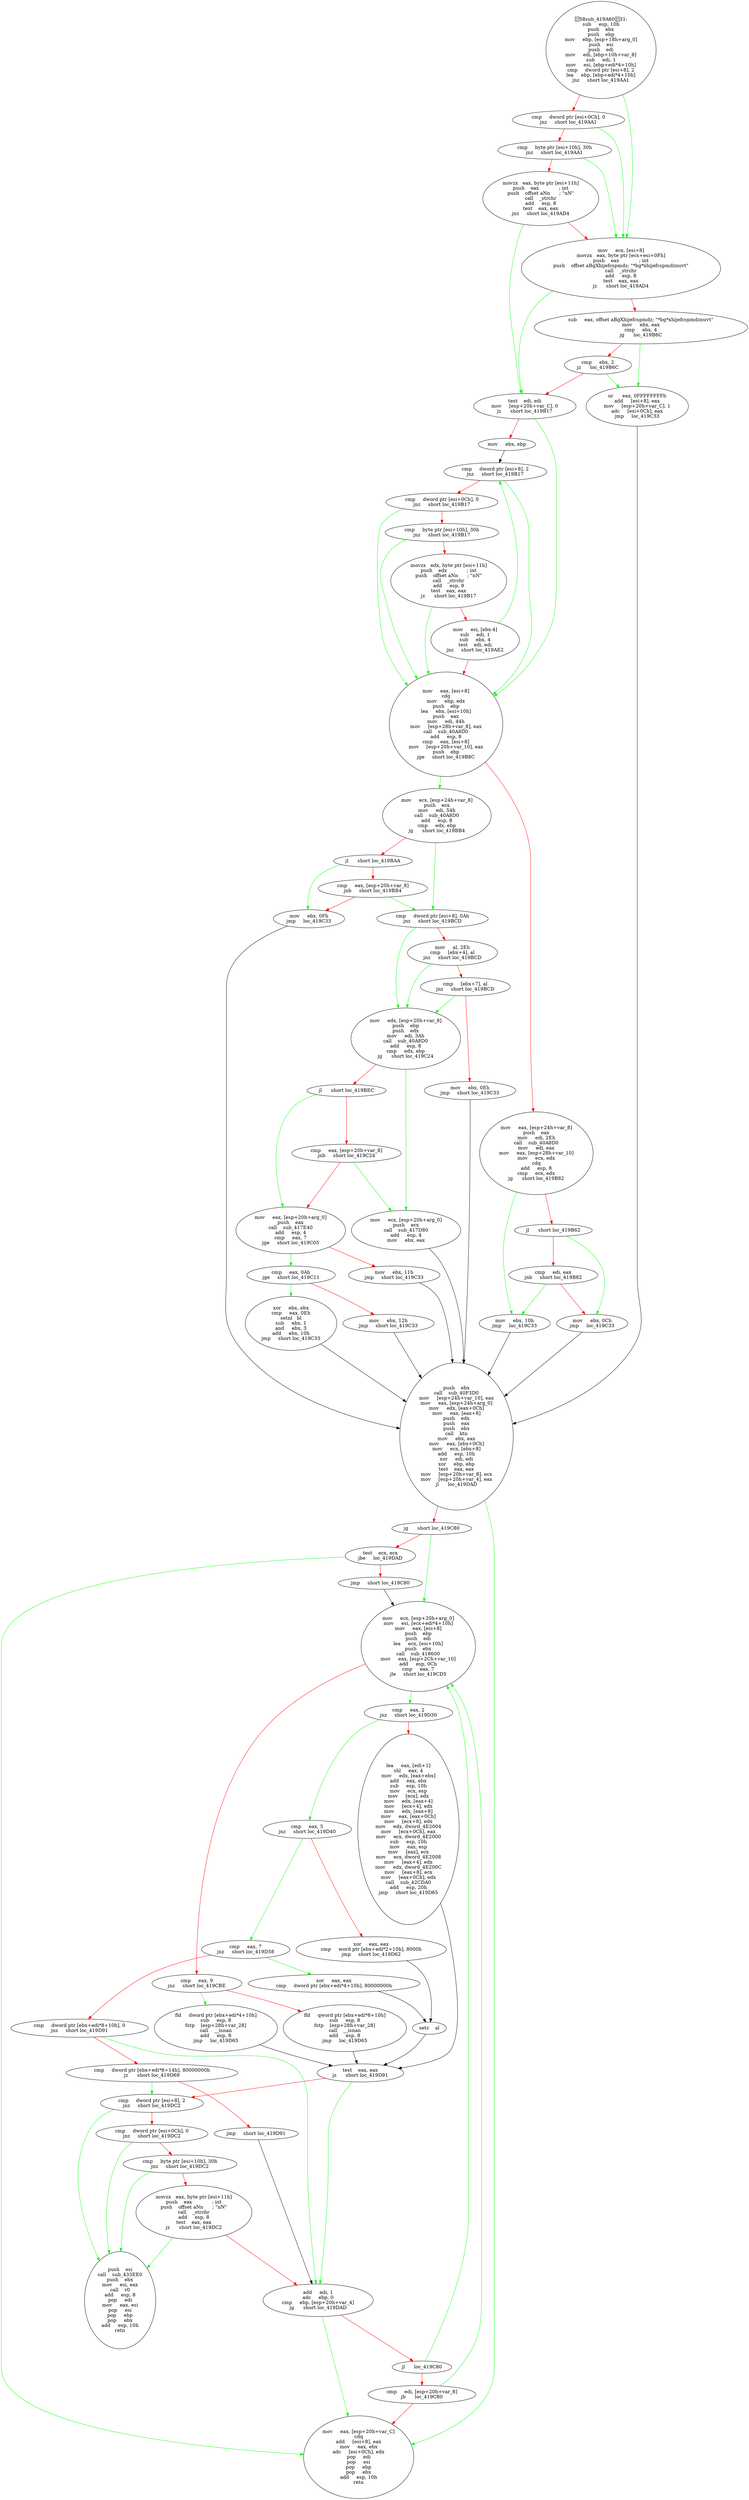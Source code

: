 digraph G{
Node0 [label = "58sub_419A6031:
sub     esp, 10h
push    ebx
push    ebp
mov     ebp, [esp+18h+arg_0]
push    esi
push    edi
mov     edi, [ebp+10h+var_8]
sub     edi, 1
mov     esi, [ebp+edi*4+10h]
cmp     dword ptr [esi+8], 2
lea     ebp, [ebp+edi*4+10h]
jnz     short loc_419AA1"]
Node1 [label = "cmp     dword ptr [esi+0Ch], 0
jnz     short loc_419AA1"]
Node2 [label = "cmp     byte ptr [esi+10h], 30h
jnz     short loc_419AA1"]
Node3 [label = "movzx   eax, byte ptr [esi+11h]
push    eax             ; int
push    offset aNn      ; \"nN\"
call    _strchr
add     esp, 8
test    eax, eax
jnz     short loc_419AD4"]
Node4 [label = "mov     ecx, [esi+8]
movzx   eax, byte ptr [ecx+esi+0Fh]
push    eax             ; int
push    offset aBgXhijefcspmdz; \"*bg*xhijefcspmdznuvt\"
call    _strchr
add     esp, 8
test    eax, eax
jz      short loc_419AD4"]
Node5 [label = "sub     eax, offset aBgXhijefcspmdz; \"*bg*xhijefcspmdznuvt\"
mov     ebx, eax
cmp     ebx, 4
jg      loc_419B6C"]
Node6 [label = "cmp     ebx, 2
jz      loc_419B6C"]
Node7 [label = "test    edi, edi
mov     [esp+20h+var_C], 0
jz      short loc_419B17"]
Node8 [label = "mov     ebx, ebp"]
Node9 [label = "cmp     dword ptr [esi+8], 2
jnz     short loc_419B17"]
Node10 [label = "cmp     dword ptr [esi+0Ch], 0
jnz     short loc_419B17"]
Node11 [label = "cmp     byte ptr [esi+10h], 30h
jnz     short loc_419B17"]
Node12 [label = "movzx   edx, byte ptr [esi+11h]
push    edx             ; int
push    offset aNn      ; \"nN\"
call    _strchr
add     esp, 8
test    eax, eax
jz      short loc_419B17"]
Node13 [label = "mov     esi, [ebx-4]
sub     edi, 1
sub     ebx, 4
test    edi, edi
jnz     short loc_419AE2"]
Node14 [label = "mov     eax, [esi+8]
cdq
mov     ebp, edx
push    ebp
lea     ebx, [esi+10h]
push    eax
mov     edi, 44h
mov     [esp+28h+var_8], eax
call    sub_40A8D0
add     esp, 8
cmp     eax, [esi+8]
mov     [esp+20h+var_10], eax
push    ebp
jge     short loc_419B8C"]
Node15 [label = "mov     eax, [esp+24h+var_8]
push    eax
mov     edi, 2Eh
call    sub_40A8D0
mov     edi, eax
mov     eax, [esp+28h+var_10]
mov     ecx, edx
cdq
add     esp, 8
cmp     ecx, edx
jg      short loc_419B82"]
Node16 [label = "jl      short loc_419B62"]
Node17 [label = "cmp     edi, eax
jnb     short loc_419B82"]
Node18 [label = "mov     ebx, 0Ch
jmp     loc_419C33"]
Node19 [label = "or      eax, 0FFFFFFFFh
add     [esi+8], eax
mov     [esp+20h+var_C], 1
adc     [esi+0Ch], eax
jmp     loc_419C33"]
Node20 [label = "mov     ebx, 10h
jmp     loc_419C33"]
Node21 [label = "mov     ecx, [esp+24h+var_8]
push    ecx
mov     edi, 54h
call    sub_40A8D0
add     esp, 8
cmp     edx, ebp
jg      short loc_419BB4"]
Node22 [label = "jl      short loc_419BAA"]
Node23 [label = "cmp     eax, [esp+20h+var_8]
jnb     short loc_419BB4"]
Node24 [label = "mov     ebx, 0Fh
jmp     loc_419C33"]
Node25 [label = "cmp     dword ptr [esi+8], 0Ah
jnz     short loc_419BCD"]
Node26 [label = "mov     al, 2Eh
cmp     [ebx+4], al
jnz     short loc_419BCD"]
Node27 [label = "cmp     [ebx+7], al
jnz     short loc_419BCD"]
Node28 [label = "mov     ebx, 0Eh
jmp     short loc_419C33"]
Node29 [label = "mov     edx, [esp+20h+var_8]
push    ebp
push    edx
mov     edi, 3Ah
call    sub_40A8D0
add     esp, 8
cmp     edx, ebp
jg      short loc_419C24"]
Node30 [label = "jl      short loc_419BEC"]
Node31 [label = "cmp     eax, [esp+20h+var_8]
jnb     short loc_419C24"]
Node32 [label = "mov     eax, [esp+20h+arg_0]
push    eax
call    sub_417E40
add     esp, 4
cmp     eax, 7
jge     short loc_419C05"]
Node33 [label = "mov     ebx, 11h
jmp     short loc_419C33"]
Node34 [label = "cmp     eax, 0Ah
jge     short loc_419C11"]
Node35 [label = "mov     ebx, 12h
jmp     short loc_419C33"]
Node36 [label = "xor     ebx, ebx
cmp     eax, 0Eh
setnl   bl
sub     ebx, 1
and     ebx, 3
add     ebx, 10h
jmp     short loc_419C33"]
Node37 [label = "mov     ecx, [esp+20h+arg_0]
push    ecx
call    sub_417D80
add     esp, 4
mov     ebx, eax"]
Node38 [label = "push    ebx
call    sub_40F3D0
mov     [esp+24h+var_10], eax
mov     eax, [esp+24h+arg_0]
mov     edx, [eax+0Ch]
mov     eax, [eax+8]
push    edx
push    eax
push    ebx
call    ktn
mov     ebx, eax
mov     eax, [ebx+0Ch]
mov     ecx, [ebx+8]
add     esp, 10h
xor     edi, edi
xor     ebp, ebp
test    eax, eax
mov     [esp+20h+var_8], ecx
mov     [esp+20h+var_4], eax
jl      loc_419DAD"]
Node39 [label = "jg      short loc_419C80"]
Node40 [label = "test    ecx, ecx
jbe     loc_419DAD"]
Node41 [label = "jmp     short loc_419C80"]
Node42 [label = "mov     ecx, [esp+20h+arg_0]
mov     esi, [ecx+edi*4+10h]
mov     eax, [esi+8]
push    ebp
push    edi
lea     ecx, [esi+10h]
push    ebx
call    sub_418600
mov     eax, [esp+2Ch+var_10]
add     esp, 0Ch
cmp     eax, 7
jle     short loc_419CD5"]
Node43 [label = "cmp     eax, 9
jnz     short loc_419CBE"]
Node44 [label = "fld     qword ptr [ebx+edi*8+10h]
sub     esp, 8
fstp    [esp+28h+var_28]
call    __isnan
add     esp, 8
jmp     loc_419D65"]
Node45 [label = "fld     dword ptr [ebx+edi*4+10h]
sub     esp, 8
fstp    [esp+28h+var_28]
call    __isnan
add     esp, 8
jmp     loc_419D65"]
Node46 [label = "cmp     eax, 2
jnz     short loc_419D30"]
Node47 [label = "lea     eax, [edi+1]
shl     eax, 4
mov     edx, [eax+ebx]
add     eax, ebx
sub     esp, 10h
mov     ecx, esp
mov     [ecx], edx
mov     edx, [eax+4]
mov     [ecx+4], edx
mov     edx, [eax+8]
mov     eax, [eax+0Ch]
mov     [ecx+8], edx
mov     edx, dword_4E2004
mov     [ecx+0Ch], eax
mov     ecx, dword_4E2000
sub     esp, 10h
mov     eax, esp
mov     [eax], ecx
mov     ecx, dword_4E2008
mov     [eax+4], edx
mov     edx, dword_4E200C
mov     [eax+8], ecx
mov     [eax+0Ch], edx
call    sub_42CDA0
add     esp, 20h
jmp     short loc_419D65"]
Node48 [label = "cmp     eax, 5
jnz     short loc_419D40"]
Node49 [label = "xor     eax, eax
cmp     word ptr [ebx+edi*2+10h], 8000h
jmp     short loc_419D62"]
Node50 [label = "cmp     eax, 7
jnz     short loc_419D58"]
Node51 [label = "cmp     dword ptr [ebx+edi*8+10h], 0
jnz     short loc_419D91"]
Node52 [label = "cmp     dword ptr [ebx+edi*8+14h], 80000000h
jz      short loc_419D69"]
Node53 [label = "jmp     short loc_419D91"]
Node54 [label = "xor     eax, eax
cmp     dword ptr [ebx+edi*4+10h], 80000000h"]
Node55 [label = "setz    al"]
Node56 [label = "test    eax, eax
jz      short loc_419D91"]
Node57 [label = "cmp     dword ptr [esi+8], 2
jnz     short loc_419DC2"]
Node58 [label = "cmp     dword ptr [esi+0Ch], 0
jnz     short loc_419DC2"]
Node59 [label = "cmp     byte ptr [esi+10h], 30h
jnz     short loc_419DC2"]
Node60 [label = "movzx   eax, byte ptr [esi+11h]
push    eax             ; int
push    offset aNn      ; \"nN\"
call    _strchr
add     esp, 8
test    eax, eax
jz      short loc_419DC2"]
Node61 [label = "add     edi, 1
adc     ebp, 0
cmp     ebp, [esp+20h+var_4]
jg      short loc_419DAD"]
Node62 [label = "jl      loc_419C80"]
Node63 [label = "cmp     edi, [esp+20h+var_8]
jb      loc_419C80"]
Node64 [label = "mov     eax, [esp+20h+var_C]
cdq
add     [esi+8], eax
mov     eax, ebx
adc     [esi+0Ch], edx
pop     edi
pop     esi
pop     ebp
pop     ebx
add     esp, 10h
retn"]
Node65 [label = "push    esi
call    sub_433EE0
push    ebx
mov     esi, eax
call    r0
add     esp, 8
pop     edi
mov     eax, esi
pop     esi
pop     ebp
pop     ebx
add     esp, 10h
retn"]
Node0 -> Node1 [color = "red"]
Node0 -> Node4 [color = "green"]
Node1 -> Node2 [color = "red"]
Node1 -> Node4 [color = "green"]
Node2 -> Node3 [color = "red"]
Node2 -> Node4 [color = "green"]
Node3 -> Node4 [color = "red"]
Node3 -> Node7 [color = "green"]
Node4 -> Node5 [color = "red"]
Node4 -> Node7 [color = "green"]
Node5 -> Node6 [color = "red"]
Node5 -> Node19 [color = "green"]
Node6 -> Node7 [color = "red"]
Node6 -> Node19 [color = "green"]
Node7 -> Node8 [color = "red"]
Node7 -> Node14 [color = "green"]
Node8 -> Node9 [color = "black"]
Node9 -> Node10 [color = "red"]
Node9 -> Node14 [color = "green"]
Node10 -> Node11 [color = "red"]
Node10 -> Node14 [color = "green"]
Node11 -> Node12 [color = "red"]
Node11 -> Node14 [color = "green"]
Node12 -> Node13 [color = "red"]
Node12 -> Node14 [color = "green"]
Node13 -> Node9 [color = "green"]
Node13 -> Node14 [color = "red"]
Node14 -> Node15 [color = "red"]
Node14 -> Node21 [color = "green"]
Node15 -> Node16 [color = "red"]
Node15 -> Node20 [color = "green"]
Node16 -> Node17 [color = "red"]
Node16 -> Node18 [color = "green"]
Node17 -> Node18 [color = "red"]
Node17 -> Node20 [color = "green"]
Node18 -> Node38 [color = "black"]
Node19 -> Node38 [color = "black"]
Node20 -> Node38 [color = "black"]
Node21 -> Node22 [color = "red"]
Node21 -> Node25 [color = "green"]
Node22 -> Node23 [color = "red"]
Node22 -> Node24 [color = "green"]
Node23 -> Node24 [color = "red"]
Node23 -> Node25 [color = "green"]
Node24 -> Node38 [color = "black"]
Node25 -> Node26 [color = "red"]
Node25 -> Node29 [color = "green"]
Node26 -> Node27 [color = "red"]
Node26 -> Node29 [color = "green"]
Node27 -> Node28 [color = "red"]
Node27 -> Node29 [color = "green"]
Node28 -> Node38 [color = "black"]
Node29 -> Node30 [color = "red"]
Node29 -> Node37 [color = "green"]
Node30 -> Node31 [color = "red"]
Node30 -> Node32 [color = "green"]
Node31 -> Node32 [color = "red"]
Node31 -> Node37 [color = "green"]
Node32 -> Node33 [color = "red"]
Node32 -> Node34 [color = "green"]
Node33 -> Node38 [color = "black"]
Node34 -> Node35 [color = "red"]
Node34 -> Node36 [color = "green"]
Node35 -> Node38 [color = "black"]
Node36 -> Node38 [color = "black"]
Node37 -> Node38 [color = "black"]
Node38 -> Node39 [color = "red"]
Node38 -> Node64 [color = "green"]
Node39 -> Node40 [color = "red"]
Node39 -> Node42 [color = "green"]
Node40 -> Node41 [color = "red"]
Node40 -> Node64 [color = "green"]
Node41 -> Node42 [color = "black"]
Node42 -> Node43 [color = "red"]
Node42 -> Node46 [color = "green"]
Node43 -> Node44 [color = "red"]
Node43 -> Node45 [color = "green"]
Node44 -> Node56 [color = "black"]
Node45 -> Node56 [color = "black"]
Node46 -> Node47 [color = "red"]
Node46 -> Node48 [color = "green"]
Node47 -> Node56 [color = "black"]
Node48 -> Node49 [color = "red"]
Node48 -> Node50 [color = "green"]
Node49 -> Node55 [color = "black"]
Node50 -> Node51 [color = "red"]
Node50 -> Node54 [color = "green"]
Node51 -> Node52 [color = "red"]
Node51 -> Node61 [color = "green"]
Node52 -> Node53 [color = "red"]
Node52 -> Node57 [color = "green"]
Node53 -> Node61 [color = "black"]
Node54 -> Node55 [color = "black"]
Node55 -> Node56 [color = "black"]
Node56 -> Node57 [color = "red"]
Node56 -> Node61 [color = "green"]
Node57 -> Node58 [color = "red"]
Node57 -> Node65 [color = "green"]
Node58 -> Node59 [color = "red"]
Node58 -> Node65 [color = "green"]
Node59 -> Node60 [color = "red"]
Node59 -> Node65 [color = "green"]
Node60 -> Node61 [color = "red"]
Node60 -> Node65 [color = "green"]
Node61 -> Node62 [color = "red"]
Node61 -> Node64 [color = "green"]
Node62 -> Node42 [color = "green"]
Node62 -> Node63 [color = "red"]
Node63 -> Node42 [color = "green"]
Node63 -> Node64 [color = "red"]
}